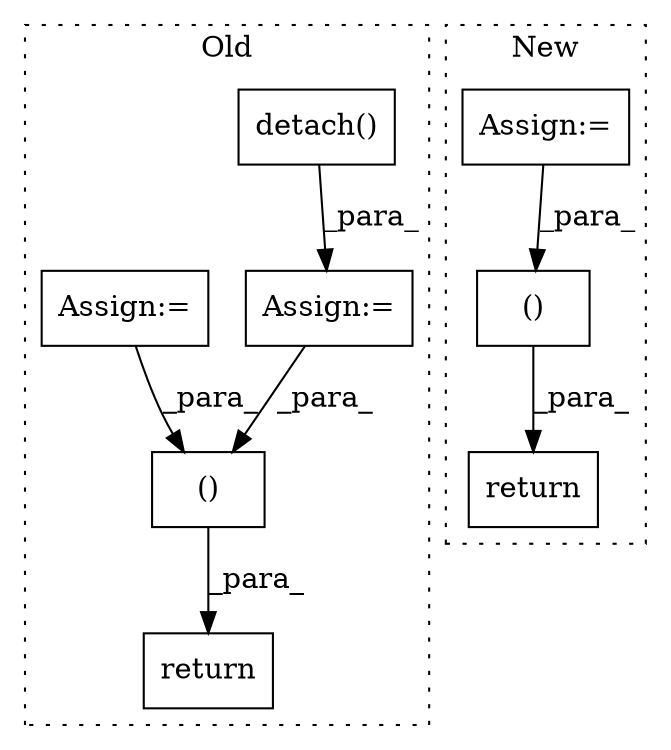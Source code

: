 digraph G {
subgraph cluster0 {
1 [label="detach()" a="75" s="2302" l="10" shape="box"];
3 [label="Assign:=" a="68" s="2765" l="3" shape="box"];
5 [label="()" a="54" s="2957" l="29" shape="box"];
6 [label="return" a="93" s="2941" l="7" shape="box"];
7 [label="Assign:=" a="68" s="2900" l="3" shape="box"];
label = "Old";
style="dotted";
}
subgraph cluster1 {
2 [label="()" a="54" s="6500" l="11" shape="box"];
4 [label="return" a="93" s="6485" l="7" shape="box"];
8 [label="Assign:=" a="68" s="5761" l="3" shape="box"];
label = "New";
style="dotted";
}
1 -> 3 [label="_para_"];
2 -> 4 [label="_para_"];
3 -> 5 [label="_para_"];
5 -> 6 [label="_para_"];
7 -> 5 [label="_para_"];
8 -> 2 [label="_para_"];
}